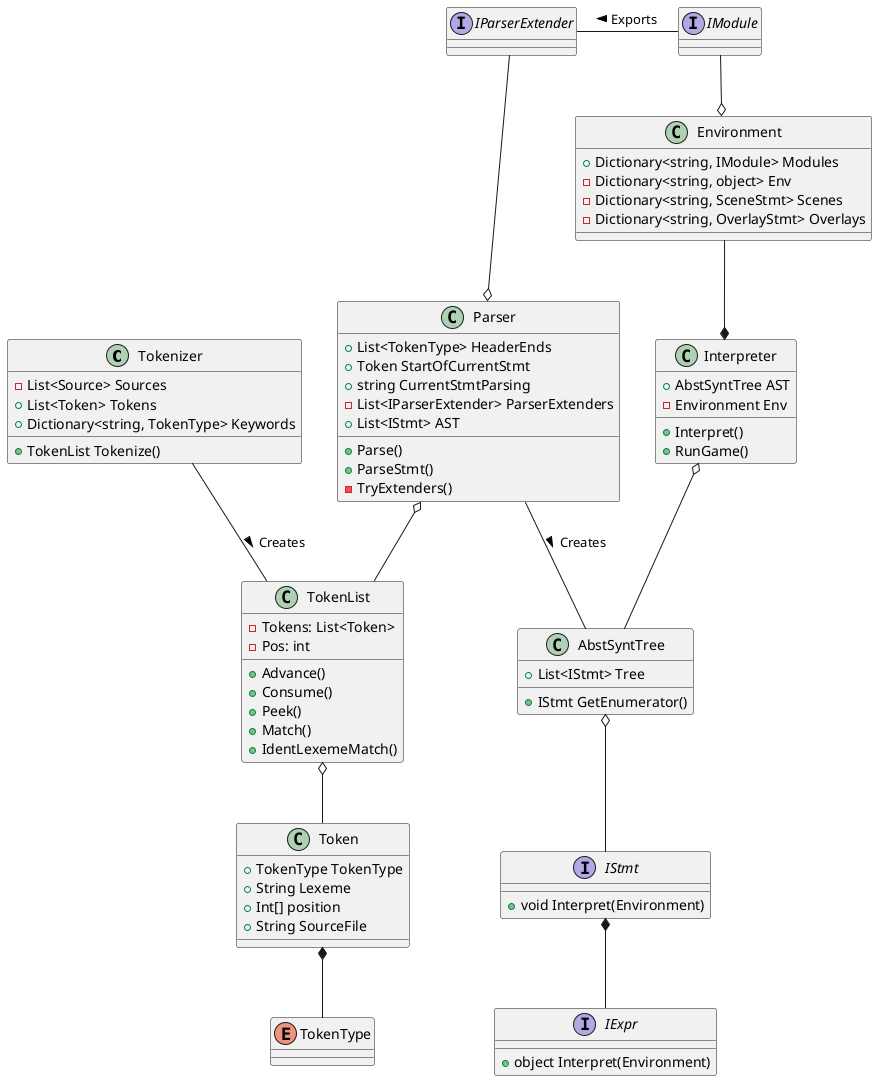 @startuml

' https://plantuml.com/class-diagram

Tokenizer -[hidden]> Parser
Parser -[hidden]> Interpreter

enum TokenType

class Token {
    + TokenType TokenType
    + String Lexeme
    + Int[] position
    + String SourceFile
}

class TokenList {
    -Tokens: List<Token>
    -Pos: int
    +Advance()
    +Consume()
    +Peek()
    +Match()
    +IdentLexemeMatch()
}

TokenList o-- Token 
Token *-- TokenType 

class Tokenizer {
    -List<Source> Sources
    '-int Start
    '-int Pos
    '-int Line
    '-int Col
    +List<Token> Tokens
    +Dictionary<string, TokenType> Keywords
    +TokenList Tokenize()
}

Tokenizer - TokenList : Creates >

class Parser {
    +List<TokenType> HeaderEnds
    +Token StartOfCurrentStmt
    +string CurrentStmtParsing
    -List<IParserExtender> ParserExtenders
    +List<IStmt> AST
    +Parse()
    +ParseStmt()
    -TryExtenders()
}

Parser o-- TokenList
Parser - AbstSyntTree : Creates >

class AbstSyntTree {
    +List<IStmt> Tree
    +IStmt GetEnumerator()
}

interface IStmt {
    +void Interpret(Environment)
}

'abstract Stmt {}

AbstSyntTree o-- IStmt
IStmt *-- IExpr

interface IExpr {
    +object Interpret(Environment)
}

class Interpreter {
    +AbstSyntTree AST
    '-DebugMode: bool
    -Environment Env
    +Interpret()
    +RunGame()
}

Interpreter o-- AbstSyntTree

class Environment {
    +Dictionary<string, IModule> Modules
    '+List<IChoiceHandler> ChoiceHandlers
    -Dictionary<string, object> Env
    -Dictionary<string, SceneStmt> Scenes
    -Dictionary<string, OverlayStmt> Overlays
    '+Dictionary<string, OverlayStmt> AccessibleOverlays
    '+List<ChoiceStmt> LocalChoices
    '+List<string> CommandErrors
    '-List<IStmt> SuccessfulCommands
    '-string GoTo
    '-bool GoToFlag
    '-(bool, string) RunOverlayFlag
    '-bool ExitOverlayFlag
}


interface IModule {}


interface IParserExtender {}

IParserExtender - IModule: Exports <

IParserExtender --o Parser

IModule --o Environment

Environment --* Interpreter

@enduml